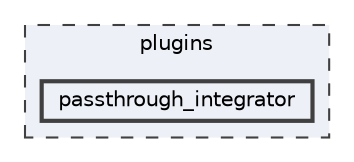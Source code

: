 digraph "/home/friedel/devel/ILLIXR/plugins/passthrough_integrator"
{
 // LATEX_PDF_SIZE
  bgcolor="transparent";
  edge [fontname=Helvetica,fontsize=10,labelfontname=Helvetica,labelfontsize=10];
  node [fontname=Helvetica,fontsize=10,shape=box,height=0.2,width=0.4];
  compound=true
  subgraph clusterdir_38c8d24aef3972a7f87b834274e76e31 {
    graph [ bgcolor="#edf0f7", pencolor="grey25", label="plugins", fontname=Helvetica,fontsize=10 style="filled,dashed", URL="dir_38c8d24aef3972a7f87b834274e76e31.html",tooltip=""]
  dir_6dbeb103bf1f1937458fdcffc34440e3 [label="passthrough_integrator", fillcolor="#edf0f7", color="grey25", style="filled,bold", URL="dir_6dbeb103bf1f1937458fdcffc34440e3.html",tooltip=""];
  }
}
